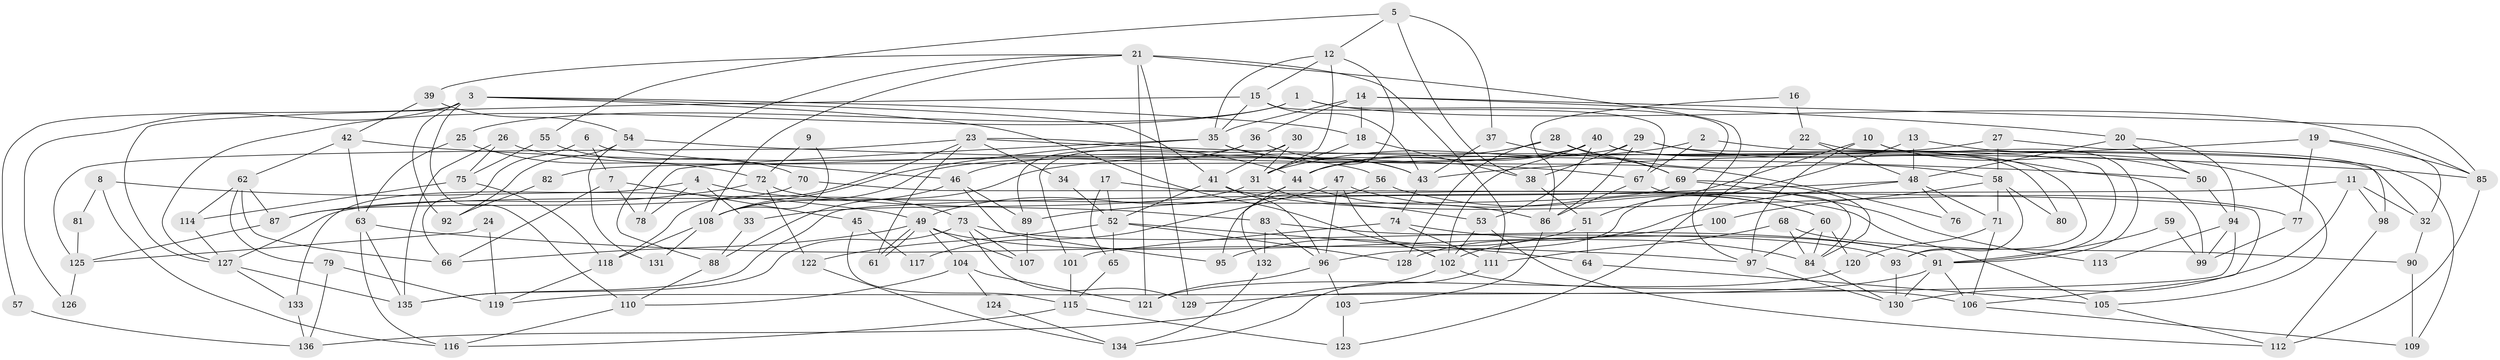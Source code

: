// Generated by graph-tools (version 1.1) at 2025/26/03/09/25 03:26:18]
// undirected, 136 vertices, 272 edges
graph export_dot {
graph [start="1"]
  node [color=gray90,style=filled];
  1;
  2;
  3;
  4;
  5;
  6;
  7;
  8;
  9;
  10;
  11;
  12;
  13;
  14;
  15;
  16;
  17;
  18;
  19;
  20;
  21;
  22;
  23;
  24;
  25;
  26;
  27;
  28;
  29;
  30;
  31;
  32;
  33;
  34;
  35;
  36;
  37;
  38;
  39;
  40;
  41;
  42;
  43;
  44;
  45;
  46;
  47;
  48;
  49;
  50;
  51;
  52;
  53;
  54;
  55;
  56;
  57;
  58;
  59;
  60;
  61;
  62;
  63;
  64;
  65;
  66;
  67;
  68;
  69;
  70;
  71;
  72;
  73;
  74;
  75;
  76;
  77;
  78;
  79;
  80;
  81;
  82;
  83;
  84;
  85;
  86;
  87;
  88;
  89;
  90;
  91;
  92;
  93;
  94;
  95;
  96;
  97;
  98;
  99;
  100;
  101;
  102;
  103;
  104;
  105;
  106;
  107;
  108;
  109;
  110;
  111;
  112;
  113;
  114;
  115;
  116;
  117;
  118;
  119;
  120;
  121;
  122;
  123;
  124;
  125;
  126;
  127;
  128;
  129;
  130;
  131;
  132;
  133;
  134;
  135;
  136;
  1 -- 127;
  1 -- 69;
  1 -- 25;
  1 -- 85;
  2 -- 67;
  2 -- 31;
  2 -- 109;
  3 -- 18;
  3 -- 102;
  3 -- 41;
  3 -- 57;
  3 -- 92;
  3 -- 110;
  3 -- 126;
  4 -- 73;
  4 -- 33;
  4 -- 78;
  4 -- 133;
  5 -- 12;
  5 -- 37;
  5 -- 38;
  5 -- 55;
  6 -- 46;
  6 -- 7;
  6 -- 66;
  7 -- 66;
  7 -- 78;
  7 -- 45;
  8 -- 116;
  8 -- 49;
  8 -- 81;
  9 -- 108;
  9 -- 72;
  10 -- 91;
  10 -- 97;
  10 -- 50;
  10 -- 51;
  11 -- 135;
  11 -- 130;
  11 -- 32;
  11 -- 98;
  12 -- 44;
  12 -- 35;
  12 -- 15;
  12 -- 31;
  13 -- 48;
  13 -- 96;
  13 -- 105;
  14 -- 35;
  14 -- 85;
  14 -- 18;
  14 -- 20;
  14 -- 36;
  15 -- 43;
  15 -- 35;
  15 -- 67;
  15 -- 127;
  16 -- 86;
  16 -- 22;
  17 -- 52;
  17 -- 105;
  17 -- 65;
  18 -- 31;
  18 -- 38;
  19 -- 43;
  19 -- 85;
  19 -- 32;
  19 -- 77;
  20 -- 50;
  20 -- 48;
  20 -- 94;
  21 -- 108;
  21 -- 88;
  21 -- 39;
  21 -- 97;
  21 -- 111;
  21 -- 121;
  21 -- 129;
  22 -- 48;
  22 -- 91;
  22 -- 123;
  23 -- 50;
  23 -- 44;
  23 -- 34;
  23 -- 61;
  23 -- 118;
  23 -- 125;
  24 -- 119;
  24 -- 125;
  25 -- 63;
  25 -- 72;
  26 -- 56;
  26 -- 75;
  26 -- 135;
  27 -- 98;
  27 -- 58;
  27 -- 88;
  28 -- 69;
  28 -- 44;
  28 -- 58;
  28 -- 128;
  29 -- 32;
  29 -- 38;
  29 -- 82;
  29 -- 86;
  29 -- 99;
  30 -- 31;
  30 -- 41;
  30 -- 101;
  31 -- 53;
  31 -- 33;
  32 -- 90;
  33 -- 88;
  34 -- 52;
  35 -- 43;
  35 -- 76;
  35 -- 78;
  35 -- 108;
  36 -- 89;
  36 -- 43;
  36 -- 46;
  37 -- 69;
  37 -- 43;
  38 -- 51;
  39 -- 42;
  39 -- 54;
  40 -- 102;
  40 -- 44;
  40 -- 53;
  40 -- 80;
  40 -- 93;
  40 -- 108;
  41 -- 52;
  41 -- 77;
  41 -- 96;
  42 -- 62;
  42 -- 67;
  42 -- 63;
  43 -- 74;
  44 -- 49;
  44 -- 86;
  44 -- 132;
  45 -- 115;
  45 -- 117;
  46 -- 108;
  46 -- 89;
  46 -- 95;
  47 -- 96;
  47 -- 60;
  47 -- 102;
  47 -- 117;
  48 -- 89;
  48 -- 71;
  48 -- 76;
  48 -- 128;
  49 -- 91;
  49 -- 61;
  49 -- 61;
  49 -- 66;
  49 -- 104;
  49 -- 107;
  50 -- 94;
  51 -- 64;
  51 -- 95;
  52 -- 65;
  52 -- 128;
  52 -- 64;
  52 -- 122;
  53 -- 102;
  53 -- 112;
  54 -- 85;
  54 -- 92;
  54 -- 131;
  55 -- 70;
  55 -- 75;
  56 -- 95;
  56 -- 60;
  57 -- 136;
  58 -- 93;
  58 -- 71;
  58 -- 80;
  58 -- 100;
  59 -- 99;
  59 -- 91;
  60 -- 97;
  60 -- 120;
  60 -- 84;
  62 -- 66;
  62 -- 114;
  62 -- 79;
  62 -- 87;
  63 -- 97;
  63 -- 116;
  63 -- 135;
  64 -- 105;
  65 -- 115;
  67 -- 84;
  67 -- 86;
  68 -- 111;
  68 -- 90;
  68 -- 84;
  69 -- 127;
  69 -- 84;
  69 -- 113;
  70 -- 106;
  70 -- 87;
  71 -- 106;
  71 -- 120;
  72 -- 83;
  72 -- 87;
  72 -- 122;
  73 -- 129;
  73 -- 135;
  73 -- 91;
  73 -- 107;
  74 -- 84;
  74 -- 111;
  74 -- 101;
  75 -- 118;
  75 -- 114;
  77 -- 99;
  79 -- 119;
  79 -- 136;
  81 -- 125;
  82 -- 92;
  83 -- 96;
  83 -- 93;
  83 -- 132;
  84 -- 130;
  85 -- 112;
  86 -- 103;
  87 -- 125;
  88 -- 110;
  89 -- 107;
  90 -- 109;
  91 -- 106;
  91 -- 129;
  91 -- 130;
  93 -- 130;
  94 -- 99;
  94 -- 113;
  94 -- 119;
  96 -- 103;
  96 -- 121;
  97 -- 130;
  98 -- 112;
  100 -- 102;
  101 -- 115;
  102 -- 136;
  102 -- 106;
  103 -- 123;
  104 -- 121;
  104 -- 110;
  104 -- 124;
  105 -- 112;
  106 -- 109;
  108 -- 118;
  108 -- 131;
  110 -- 116;
  111 -- 134;
  114 -- 127;
  115 -- 116;
  115 -- 123;
  118 -- 119;
  120 -- 121;
  122 -- 134;
  124 -- 134;
  125 -- 126;
  127 -- 135;
  127 -- 133;
  132 -- 134;
  133 -- 136;
}
